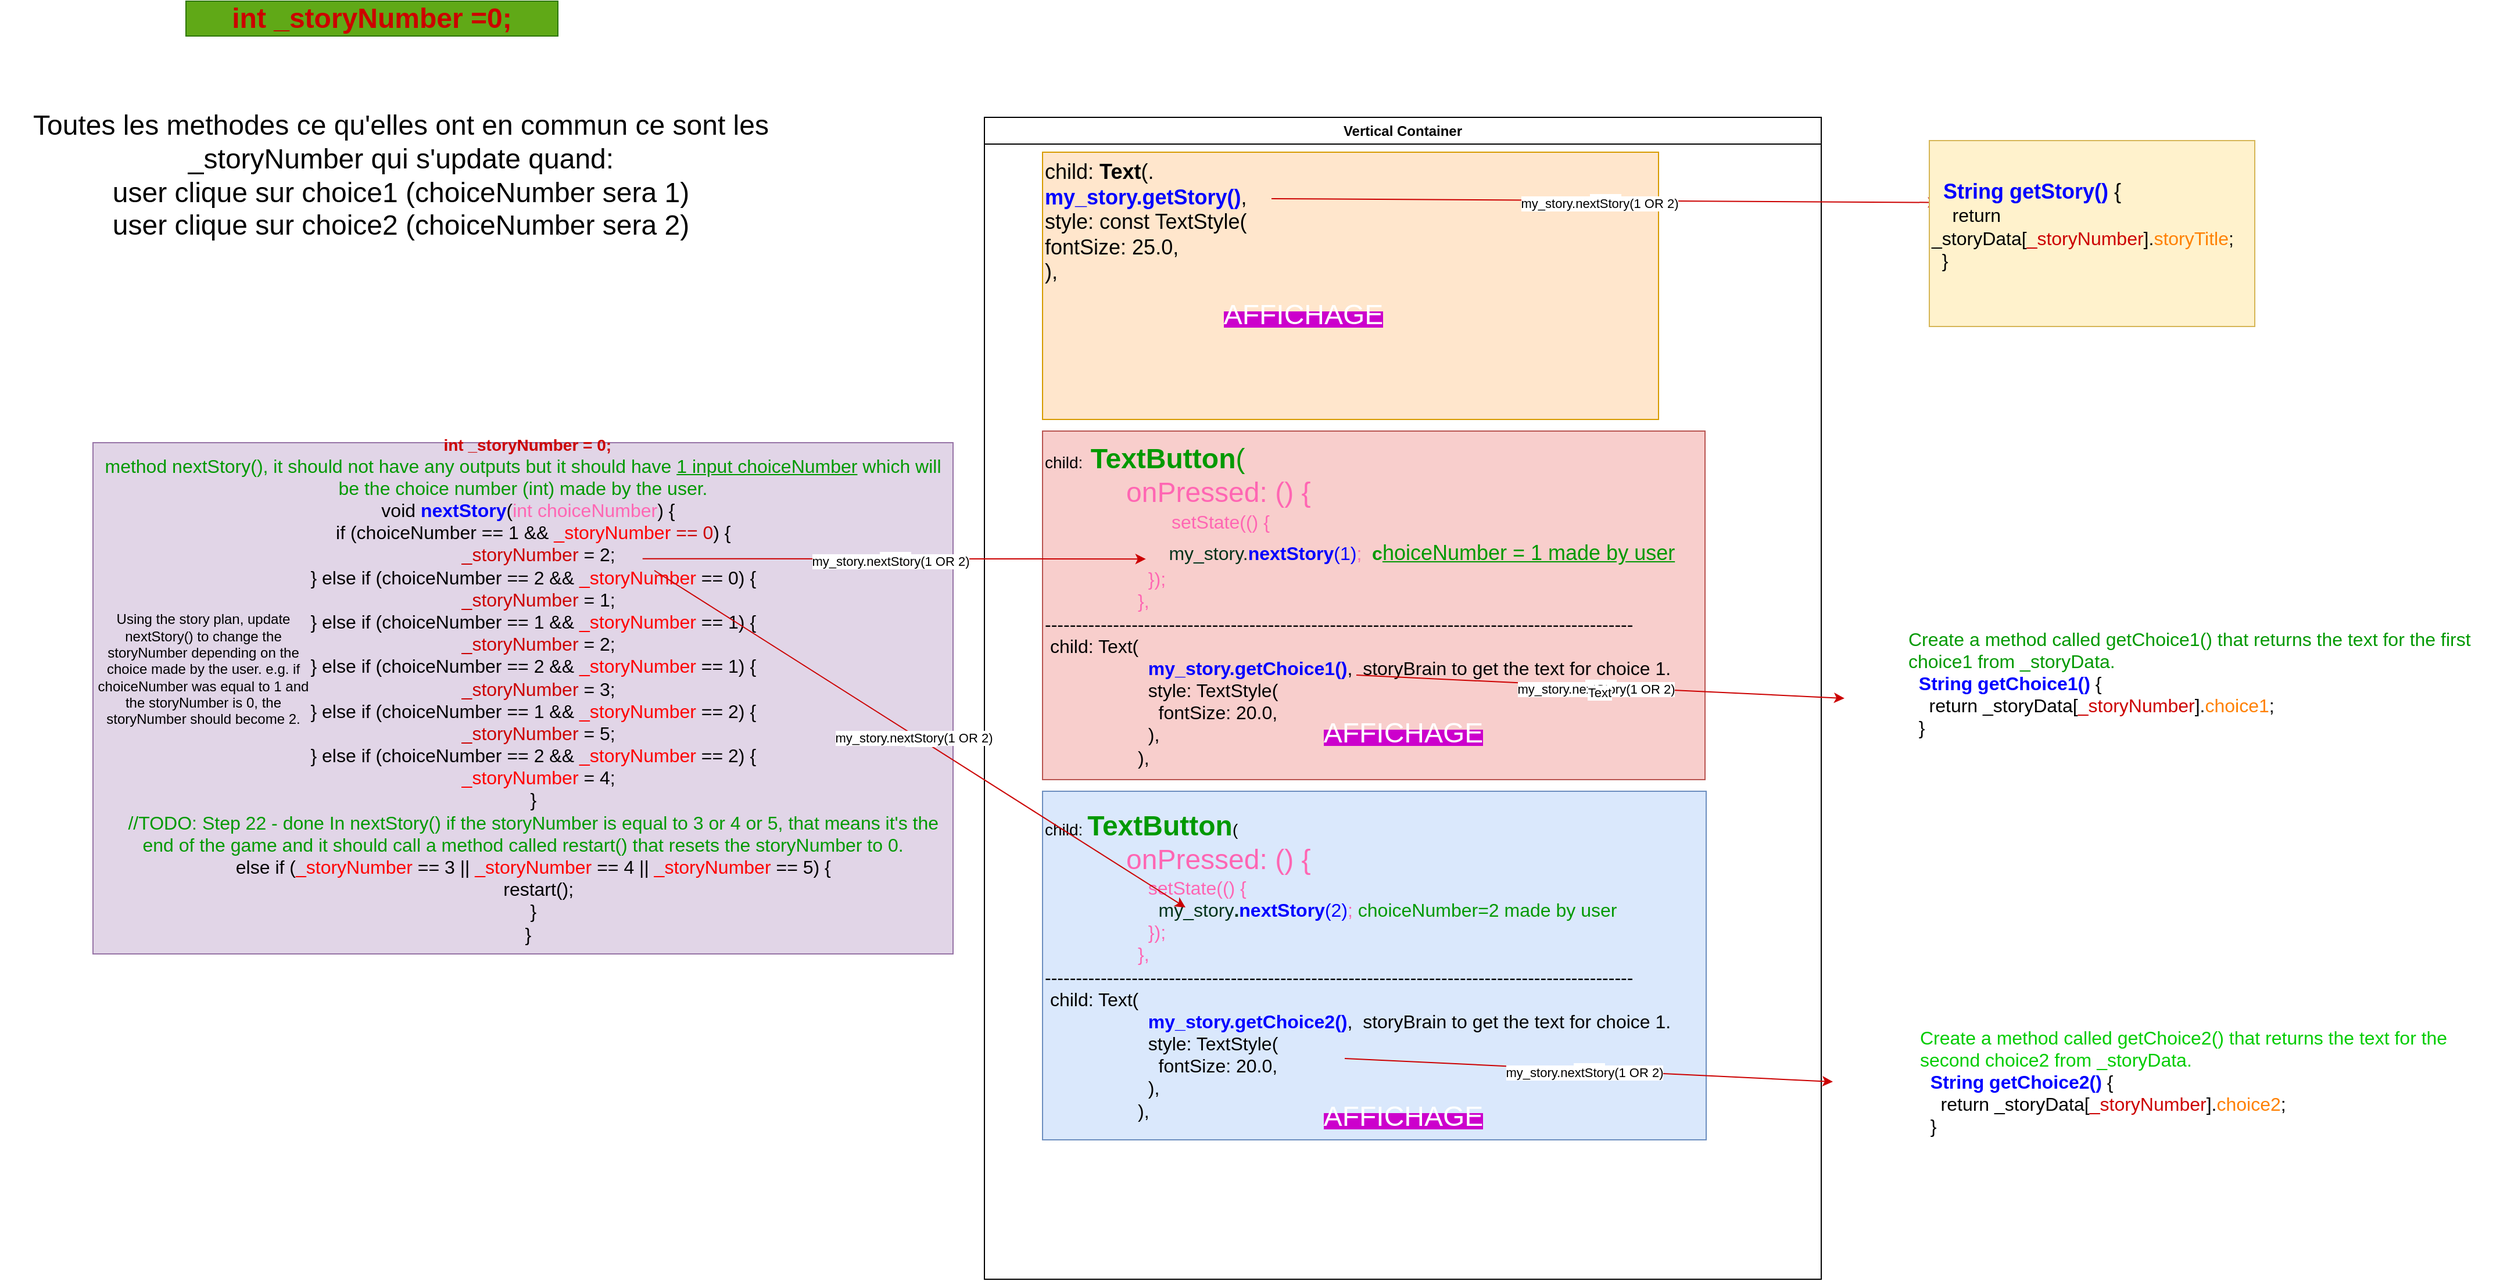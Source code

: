 <mxfile version="22.1.2" type="device">
  <diagram name="Page-1" id="HIUhq1X327jHK2xfVJ5v">
    <mxGraphModel dx="3763" dy="1194" grid="1" gridSize="10" guides="1" tooltips="1" connect="1" arrows="1" fold="1" page="0" pageScale="1" pageWidth="827" pageHeight="1169" math="0" shadow="0">
      <root>
        <mxCell id="0" />
        <mxCell id="1" parent="0" />
        <mxCell id="Wq8Kh5scFoRL-JU25aqo-2" value="Vertical Container" style="swimlane;whiteSpace=wrap;html=1;" vertex="1" parent="1">
          <mxGeometry x="107" y="210" width="720" height="1000" as="geometry" />
        </mxCell>
        <mxCell id="Wq8Kh5scFoRL-JU25aqo-7" value="&lt;font style=&quot;font-size: 18px;&quot;&gt;child: &lt;b&gt;Text&lt;/b&gt;(.&lt;br&gt;&lt;font color=&quot;#0000ff&quot;&gt;&lt;b&gt;                    my_story.getStory()&lt;/b&gt;&lt;/font&gt;,&lt;br&gt;                    style: const TextStyle(&lt;br&gt;                      fontSize: 25.0,&lt;br&gt;                    ),&lt;/font&gt;" style="text;whiteSpace=wrap;html=1;fillColor=#ffe6cc;strokeColor=#d79b00;" vertex="1" parent="Wq8Kh5scFoRL-JU25aqo-2">
          <mxGeometry x="50" y="30" width="530" height="230" as="geometry" />
        </mxCell>
        <mxCell id="Wq8Kh5scFoRL-JU25aqo-15" value="&lt;div&gt;&lt;font style=&quot;&quot;&gt;&lt;span style=&quot;font-size: 14px;&quot;&gt;child: &lt;/span&gt;&lt;b style=&quot;&quot;&gt;&lt;font style=&quot;font-size: 24px;&quot; color=&quot;#009900&quot;&gt;TextButton&lt;/font&gt;&lt;/b&gt;&lt;span style=&quot;font-size: 14px;&quot;&gt;(&lt;/span&gt;&lt;/font&gt;&lt;/div&gt;&lt;div&gt;&lt;font style=&quot;&quot;&gt;&lt;span style=&quot;font-size: 14px;&quot;&gt;&amp;nbsp; &amp;nbsp; &amp;nbsp; &amp;nbsp; &amp;nbsp; &amp;nbsp; &amp;nbsp; &amp;nbsp; &amp;nbsp; &lt;/span&gt;&lt;font style=&quot;font-size: 24px;&quot; color=&quot;#ff66b3&quot;&gt;onPressed: () {&lt;/font&gt;&lt;/font&gt;&lt;/div&gt;&lt;div&gt;&lt;font color=&quot;#ff66b3&quot; size=&quot;3&quot;&gt;&amp;nbsp; &amp;nbsp; &amp;nbsp; &amp;nbsp; &amp;nbsp; &amp;nbsp; &amp;nbsp; &amp;nbsp; &amp;nbsp; &amp;nbsp; setState(() {&lt;/font&gt;&lt;/div&gt;&lt;div&gt;&lt;font color=&quot;#ff66b3&quot; size=&quot;3&quot;&gt;&amp;nbsp; &amp;nbsp; &amp;nbsp; &amp;nbsp; &amp;nbsp; &amp;nbsp; &amp;nbsp; &amp;nbsp; &amp;nbsp; &amp;nbsp; &amp;nbsp; &lt;/font&gt;&lt;font size=&quot;3&quot;&gt;&lt;font style=&quot;&quot; color=&quot;#00331a&quot;&gt;my_story&lt;b&gt;.&lt;/b&gt;&lt;/font&gt;&lt;b style=&quot;color: rgb(0, 0, 255);&quot;&gt;nextStory&lt;/b&gt;&lt;font color=&quot;#0000ff&quot;&gt;(2)&lt;/font&gt;&lt;/font&gt;&lt;font color=&quot;#ff66b3&quot; size=&quot;3&quot;&gt;; &lt;/font&gt;&lt;font color=&quot;#009900&quot; size=&quot;3&quot;&gt;choiceNumber=2 made by user&lt;/font&gt;&lt;/div&gt;&lt;div&gt;&lt;font color=&quot;#ff66b3&quot; size=&quot;3&quot;&gt;&amp;nbsp; &amp;nbsp; &amp;nbsp; &amp;nbsp; &amp;nbsp; &amp;nbsp; &amp;nbsp; &amp;nbsp; &amp;nbsp; &amp;nbsp; });&lt;/font&gt;&lt;/div&gt;&lt;div&gt;&lt;font color=&quot;#ff66b3&quot; size=&quot;3&quot;&gt;&amp;nbsp; &amp;nbsp; &amp;nbsp; &amp;nbsp; &amp;nbsp; &amp;nbsp; &amp;nbsp; &amp;nbsp; &amp;nbsp; },&lt;/font&gt;&lt;/div&gt;&lt;div&gt;&lt;font size=&quot;3&quot;&gt;-----------------------------------------------------------------------------------------------&lt;/font&gt;&lt;/div&gt;&lt;div&gt;&lt;font size=&quot;3&quot;&gt;&lt;div&gt;&amp;nbsp;child: Text(&amp;nbsp; &amp;nbsp; &amp;nbsp; &amp;nbsp; &amp;nbsp; &amp;nbsp;&lt;/div&gt;&lt;div&gt;&amp;nbsp; &amp;nbsp; &amp;nbsp; &amp;nbsp; &amp;nbsp; &amp;nbsp; &amp;nbsp; &amp;nbsp; &amp;nbsp; &amp;nbsp;&lt;b&gt; &lt;font color=&quot;#0000ff&quot;&gt;my_story.getChoice2()&lt;/font&gt;&lt;/b&gt;,&amp;nbsp; storyBrain to get the text for choice 1.&lt;/div&gt;&lt;div&gt;&amp;nbsp; &amp;nbsp; &amp;nbsp; &amp;nbsp; &amp;nbsp; &amp;nbsp; &amp;nbsp; &amp;nbsp; &amp;nbsp; &amp;nbsp; style: TextStyle(&lt;/div&gt;&lt;div&gt;&amp;nbsp; &amp;nbsp; &amp;nbsp; &amp;nbsp; &amp;nbsp; &amp;nbsp; &amp;nbsp; &amp;nbsp; &amp;nbsp; &amp;nbsp; &amp;nbsp; fontSize: 20.0,&lt;/div&gt;&lt;div&gt;&amp;nbsp; &amp;nbsp; &amp;nbsp; &amp;nbsp; &amp;nbsp; &amp;nbsp; &amp;nbsp; &amp;nbsp; &amp;nbsp; &amp;nbsp; ),&lt;/div&gt;&lt;div&gt;&amp;nbsp; &amp;nbsp; &amp;nbsp; &amp;nbsp; &amp;nbsp; &amp;nbsp; &amp;nbsp; &amp;nbsp; &amp;nbsp; ),&lt;/div&gt;&lt;/font&gt;&lt;/div&gt;" style="text;strokeColor=#6c8ebf;align=left;fillColor=#dae8fc;html=1;verticalAlign=middle;whiteSpace=wrap;rounded=0;" vertex="1" parent="Wq8Kh5scFoRL-JU25aqo-2">
          <mxGeometry x="50" y="580" width="571" height="300" as="geometry" />
        </mxCell>
        <mxCell id="Wq8Kh5scFoRL-JU25aqo-11" value="&lt;div&gt;&lt;font style=&quot;font-size: 14px;&quot;&gt;child:&lt;/font&gt;&lt;font color=&quot;#009900&quot; style=&quot;font-size: 24px;&quot;&gt; &lt;b style=&quot;&quot;&gt;TextButton&lt;/b&gt;(&lt;/font&gt;&lt;/div&gt;&lt;div&gt;&lt;font style=&quot;&quot;&gt;&lt;span style=&quot;font-size: 14px;&quot;&gt;&amp;nbsp; &amp;nbsp; &amp;nbsp; &amp;nbsp; &amp;nbsp; &amp;nbsp; &amp;nbsp; &amp;nbsp; &amp;nbsp; &lt;/span&gt;&lt;font style=&quot;font-size: 24px;&quot; color=&quot;#ff66b3&quot;&gt;onPressed: () {&lt;/font&gt;&lt;/font&gt;&lt;/div&gt;&lt;div&gt;&lt;font style=&quot;font-size: 18px;&quot; color=&quot;#ff66b3&quot;&gt;&amp;nbsp; &amp;nbsp; &amp;nbsp; &amp;nbsp; &amp;nbsp; &amp;nbsp; &amp;nbsp; &amp;nbsp; &amp;nbsp; &amp;nbsp;&lt;/font&gt;&lt;font color=&quot;#009900&quot; style=&quot;font-size: 18px;&quot;&gt;&amp;nbsp;&lt;/font&gt;&lt;span style=&quot;color: rgb(255, 102, 179); font-size: medium; background-color: initial;&quot;&gt;&amp;nbsp; setState(() {&lt;/span&gt;&lt;/div&gt;&lt;div&gt;&lt;font style=&quot;font-size: 24px;&quot; color=&quot;#ff66b3&quot;&gt;&amp;nbsp; &amp;nbsp; &amp;nbsp; &amp;nbsp; &amp;nbsp; &amp;nbsp; &amp;nbsp; &amp;nbsp; &lt;/font&gt;&lt;font size=&quot;3&quot;&gt;&lt;font color=&quot;#00331a&quot;&gt;my_story.&lt;/font&gt;&lt;b style=&quot;color: rgb(0, 0, 255);&quot;&gt;nextStory&lt;/b&gt;&lt;font color=&quot;#0000ff&quot;&gt;(1)&lt;/font&gt;&lt;/font&gt;&lt;font color=&quot;#ff66b3&quot; size=&quot;3&quot;&gt;;&amp;nbsp;&amp;nbsp;&lt;/font&gt;&lt;font color=&quot;#009900&quot; size=&quot;3&quot;&gt;&lt;b&gt;c&lt;/b&gt;&lt;/font&gt;&lt;u style=&quot;font-size: 18px; color: rgb(0, 153, 0); background-color: initial; border-color: var(--border-color);&quot;&gt;hoiceNumber = 1 made by user&lt;/u&gt;&lt;/div&gt;&lt;div&gt;&lt;font color=&quot;#ff66b3&quot; size=&quot;3&quot;&gt;&amp;nbsp; &amp;nbsp; &amp;nbsp; &amp;nbsp; &amp;nbsp; &amp;nbsp; &amp;nbsp; &amp;nbsp; &amp;nbsp; &amp;nbsp; });&lt;/font&gt;&lt;/div&gt;&lt;div&gt;&lt;font color=&quot;#ff66b3&quot; size=&quot;3&quot;&gt;&amp;nbsp; &amp;nbsp; &amp;nbsp; &amp;nbsp; &amp;nbsp; &amp;nbsp; &amp;nbsp; &amp;nbsp; &amp;nbsp; },&lt;/font&gt;&lt;/div&gt;&lt;div&gt;&lt;font size=&quot;3&quot;&gt;-----------------------------------------------------------------------------------------------&lt;/font&gt;&lt;/div&gt;&lt;div&gt;&lt;font size=&quot;3&quot;&gt;&lt;div&gt;&amp;nbsp;child: Text(&amp;nbsp; &amp;nbsp; &amp;nbsp; &amp;nbsp; &amp;nbsp; &amp;nbsp;&lt;/div&gt;&lt;div&gt;&amp;nbsp; &amp;nbsp; &amp;nbsp; &amp;nbsp; &amp;nbsp; &amp;nbsp; &amp;nbsp; &amp;nbsp; &amp;nbsp; &amp;nbsp;&lt;b&gt; &lt;font color=&quot;#0000ff&quot;&gt;my_story.getChoice1()&lt;/font&gt;&lt;/b&gt;,&amp;nbsp; storyBrain to get the text for choice 1.&lt;/div&gt;&lt;div&gt;&amp;nbsp; &amp;nbsp; &amp;nbsp; &amp;nbsp; &amp;nbsp; &amp;nbsp; &amp;nbsp; &amp;nbsp; &amp;nbsp; &amp;nbsp; style: TextStyle(&lt;/div&gt;&lt;div&gt;&amp;nbsp; &amp;nbsp; &amp;nbsp; &amp;nbsp; &amp;nbsp; &amp;nbsp; &amp;nbsp; &amp;nbsp; &amp;nbsp; &amp;nbsp; &amp;nbsp; fontSize: 20.0,&lt;/div&gt;&lt;div&gt;&amp;nbsp; &amp;nbsp; &amp;nbsp; &amp;nbsp; &amp;nbsp; &amp;nbsp; &amp;nbsp; &amp;nbsp; &amp;nbsp; &amp;nbsp; ),&lt;/div&gt;&lt;div&gt;&amp;nbsp; &amp;nbsp; &amp;nbsp; &amp;nbsp; &amp;nbsp; &amp;nbsp; &amp;nbsp; &amp;nbsp; &amp;nbsp; ),&lt;/div&gt;&lt;/font&gt;&lt;/div&gt;" style="text;strokeColor=#b85450;align=left;fillColor=#f8cecc;html=1;verticalAlign=middle;whiteSpace=wrap;rounded=0;" vertex="1" parent="Wq8Kh5scFoRL-JU25aqo-2">
          <mxGeometry x="50" y="270" width="570" height="300" as="geometry" />
        </mxCell>
        <mxCell id="Wq8Kh5scFoRL-JU25aqo-39" value="" style="endArrow=classic;html=1;rounded=0;strokeColor=#CC0000;exitX=0.639;exitY=0.227;exitDx=0;exitDy=0;exitPerimeter=0;" edge="1" parent="Wq8Kh5scFoRL-JU25aqo-2">
          <mxGeometry relative="1" as="geometry">
            <mxPoint x="310" y="810" as="sourcePoint" />
            <mxPoint x="730" y="830" as="targetPoint" />
          </mxGeometry>
        </mxCell>
        <mxCell id="Wq8Kh5scFoRL-JU25aqo-40" value="Label" style="edgeLabel;resizable=0;html=1;align=center;verticalAlign=middle;" connectable="0" vertex="1" parent="Wq8Kh5scFoRL-JU25aqo-39">
          <mxGeometry relative="1" as="geometry" />
        </mxCell>
        <mxCell id="Wq8Kh5scFoRL-JU25aqo-41" value="my_story.nextStory(1 OR 2)" style="edgeLabel;html=1;align=center;verticalAlign=middle;resizable=0;points=[];" vertex="1" connectable="0" parent="Wq8Kh5scFoRL-JU25aqo-39">
          <mxGeometry x="-0.019" y="-2" relative="1" as="geometry">
            <mxPoint as="offset" />
          </mxGeometry>
        </mxCell>
        <mxCell id="Wq8Kh5scFoRL-JU25aqo-43" value="" style="endArrow=classic;html=1;rounded=0;strokeColor=#CC0000;exitX=0.639;exitY=0.227;exitDx=0;exitDy=0;exitPerimeter=0;" edge="1" parent="Wq8Kh5scFoRL-JU25aqo-2">
          <mxGeometry relative="1" as="geometry">
            <mxPoint x="320" y="480" as="sourcePoint" />
            <mxPoint x="740" y="500" as="targetPoint" />
          </mxGeometry>
        </mxCell>
        <mxCell id="Wq8Kh5scFoRL-JU25aqo-44" value="Label" style="edgeLabel;resizable=0;html=1;align=center;verticalAlign=middle;" connectable="0" vertex="1" parent="Wq8Kh5scFoRL-JU25aqo-43">
          <mxGeometry relative="1" as="geometry" />
        </mxCell>
        <mxCell id="Wq8Kh5scFoRL-JU25aqo-45" value="my_story.nextStory(1 OR 2)" style="edgeLabel;html=1;align=center;verticalAlign=middle;resizable=0;points=[];" vertex="1" connectable="0" parent="Wq8Kh5scFoRL-JU25aqo-43">
          <mxGeometry x="-0.019" y="-2" relative="1" as="geometry">
            <mxPoint as="offset" />
          </mxGeometry>
        </mxCell>
        <mxCell id="Wq8Kh5scFoRL-JU25aqo-55" value="Text" style="edgeLabel;html=1;align=center;verticalAlign=middle;resizable=0;points=[];" vertex="1" connectable="0" parent="Wq8Kh5scFoRL-JU25aqo-43">
          <mxGeometry x="-0.007" y="-5" relative="1" as="geometry">
            <mxPoint as="offset" />
          </mxGeometry>
        </mxCell>
        <mxCell id="Wq8Kh5scFoRL-JU25aqo-47" value="" style="endArrow=classic;html=1;rounded=0;strokeColor=#CC0000;exitX=0.639;exitY=0.227;exitDx=0;exitDy=0;exitPerimeter=0;entryX=0.028;entryY=0.333;entryDx=0;entryDy=0;entryPerimeter=0;" edge="1" parent="Wq8Kh5scFoRL-JU25aqo-2" target="Wq8Kh5scFoRL-JU25aqo-46">
          <mxGeometry relative="1" as="geometry">
            <mxPoint x="247" y="70" as="sourcePoint" />
            <mxPoint x="667" y="90" as="targetPoint" />
          </mxGeometry>
        </mxCell>
        <mxCell id="Wq8Kh5scFoRL-JU25aqo-48" value="Label" style="edgeLabel;resizable=0;html=1;align=center;verticalAlign=middle;" connectable="0" vertex="1" parent="Wq8Kh5scFoRL-JU25aqo-47">
          <mxGeometry relative="1" as="geometry" />
        </mxCell>
        <mxCell id="Wq8Kh5scFoRL-JU25aqo-49" value="my_story.nextStory(1 OR 2)" style="edgeLabel;html=1;align=center;verticalAlign=middle;resizable=0;points=[];" vertex="1" connectable="0" parent="Wq8Kh5scFoRL-JU25aqo-47">
          <mxGeometry x="-0.019" y="-2" relative="1" as="geometry">
            <mxPoint as="offset" />
          </mxGeometry>
        </mxCell>
        <mxCell id="Wq8Kh5scFoRL-JU25aqo-52" value="&lt;span style=&quot;background-color: rgb(204, 0, 204);&quot;&gt;&lt;font style=&quot;font-size: 24px;&quot; color=&quot;#ffffff&quot;&gt;AFFICHAGE&lt;/font&gt;&lt;/span&gt;" style="text;strokeColor=none;align=center;fillColor=none;html=1;verticalAlign=middle;whiteSpace=wrap;rounded=0;" vertex="1" parent="Wq8Kh5scFoRL-JU25aqo-2">
          <mxGeometry x="189" y="140" width="171" height="60" as="geometry" />
        </mxCell>
        <mxCell id="Wq8Kh5scFoRL-JU25aqo-53" value="&lt;span style=&quot;background-color: rgb(204, 0, 204);&quot;&gt;&lt;font style=&quot;font-size: 24px;&quot; color=&quot;#ffffff&quot;&gt;AFFICHAGE&lt;/font&gt;&lt;/span&gt;" style="text;strokeColor=none;align=center;fillColor=none;html=1;verticalAlign=middle;whiteSpace=wrap;rounded=0;" vertex="1" parent="Wq8Kh5scFoRL-JU25aqo-2">
          <mxGeometry x="274.5" y="500" width="171" height="60" as="geometry" />
        </mxCell>
        <mxCell id="Wq8Kh5scFoRL-JU25aqo-54" value="&lt;span style=&quot;background-color: rgb(204, 0, 204);&quot;&gt;&lt;font style=&quot;font-size: 24px;&quot; color=&quot;#ffffff&quot;&gt;AFFICHAGE&lt;/font&gt;&lt;/span&gt;" style="text;strokeColor=none;align=center;fillColor=none;html=1;verticalAlign=middle;whiteSpace=wrap;rounded=0;" vertex="1" parent="Wq8Kh5scFoRL-JU25aqo-2">
          <mxGeometry x="274.5" y="830" width="171" height="60" as="geometry" />
        </mxCell>
        <mxCell id="Wq8Kh5scFoRL-JU25aqo-16" value="&lt;div&gt;&lt;b&gt;&lt;font style=&quot;font-size: 14px;&quot; color=&quot;#cc0000&quot;&gt;&amp;nbsp; int _storyNumber = 0;&lt;/font&gt;&lt;/b&gt;&lt;/div&gt;&lt;div&gt;&lt;font size=&quot;3&quot; color=&quot;#009900&quot;&gt;method nextStory(), it should not have any outputs but it should have &lt;u&gt;1 input choiceNumber&lt;/u&gt; which will be the choice number (int) made by the user.&lt;/font&gt;&lt;/div&gt;&lt;div&gt;&lt;font size=&quot;3&quot;&gt;&amp;nbsp; void &lt;b&gt;&lt;font style=&quot;&quot; color=&quot;#0000ff&quot;&gt;nextStory&lt;/font&gt;&lt;/b&gt;(&lt;font color=&quot;#ff66b3&quot;&gt;int choiceNumber&lt;/font&gt;) {&lt;/font&gt;&lt;/div&gt;&lt;div&gt;&lt;font size=&quot;3&quot;&gt;&amp;nbsp; &amp;nbsp; if (choiceNumber == 1 &amp;amp;&amp;amp; &lt;font color=&quot;#ff0000&quot;&gt;_storyNumber &lt;/font&gt;&lt;font color=&quot;#cc0000&quot;&gt;== 0&lt;/font&gt;) {&lt;/font&gt;&lt;/div&gt;&lt;div&gt;&lt;font size=&quot;3&quot;&gt;&amp;nbsp; &amp;nbsp; &amp;nbsp; &lt;font color=&quot;#cc0000&quot;&gt;_storyNumber &lt;/font&gt;= 2;&lt;/font&gt;&lt;/div&gt;&lt;div&gt;&lt;font size=&quot;3&quot;&gt;&amp;nbsp; &amp;nbsp; } else if (choiceNumber == 2 &amp;amp;&amp;amp; &lt;font color=&quot;#ff0000&quot;&gt;_storyNumber &lt;/font&gt;== 0) {&lt;/font&gt;&lt;/div&gt;&lt;div&gt;&lt;font size=&quot;3&quot;&gt;&amp;nbsp; &amp;nbsp; &amp;nbsp; &lt;font color=&quot;#cc0000&quot;&gt;_storyNumber &lt;/font&gt;= 1;&lt;/font&gt;&lt;/div&gt;&lt;div&gt;&lt;font size=&quot;3&quot;&gt;&amp;nbsp; &amp;nbsp; } else if (choiceNumber == 1 &amp;amp;&amp;amp; &lt;font color=&quot;#ff0000&quot;&gt;_storyNumber &lt;/font&gt;== 1) {&lt;/font&gt;&lt;/div&gt;&lt;div&gt;&lt;font size=&quot;3&quot;&gt;&amp;nbsp; &amp;nbsp; &amp;nbsp; &lt;font color=&quot;#cc0000&quot;&gt;_storyNumber &lt;/font&gt;= 2;&lt;/font&gt;&lt;/div&gt;&lt;div&gt;&lt;font size=&quot;3&quot;&gt;&amp;nbsp; &amp;nbsp; } else if (choiceNumber == 2 &amp;amp;&amp;amp; &lt;font color=&quot;#ff0000&quot;&gt;_storyNumber &lt;/font&gt;== 1) {&lt;/font&gt;&lt;/div&gt;&lt;div&gt;&lt;font size=&quot;3&quot;&gt;&amp;nbsp; &amp;nbsp; &amp;nbsp; &lt;font color=&quot;#cc0000&quot;&gt;_storyNumber &lt;/font&gt;= 3;&lt;/font&gt;&lt;/div&gt;&lt;div&gt;&lt;font size=&quot;3&quot;&gt;&amp;nbsp; &amp;nbsp; } else if (choiceNumber == 1 &amp;amp;&amp;amp; &lt;font color=&quot;#ff0000&quot;&gt;_storyNumber &lt;/font&gt;== 2) {&lt;/font&gt;&lt;/div&gt;&lt;div&gt;&lt;font size=&quot;3&quot;&gt;&amp;nbsp; &amp;nbsp; &amp;nbsp; &lt;font color=&quot;#cc0000&quot;&gt;_storyNumber &lt;/font&gt;= 5;&lt;/font&gt;&lt;/div&gt;&lt;div&gt;&lt;font size=&quot;3&quot;&gt;&amp;nbsp; &amp;nbsp; } else if (choiceNumber == 2 &amp;amp;&amp;amp; &lt;font color=&quot;#ff0000&quot;&gt;_storyNumber &lt;/font&gt;== 2) {&lt;/font&gt;&lt;/div&gt;&lt;div&gt;&lt;font size=&quot;3&quot;&gt;&amp;nbsp; &amp;nbsp; &amp;nbsp; &lt;font color=&quot;#ff0000&quot;&gt;_storyNumber &lt;/font&gt;= 4;&lt;/font&gt;&lt;/div&gt;&lt;div&gt;&lt;font size=&quot;3&quot;&gt;&amp;nbsp; &amp;nbsp; }&lt;/font&gt;&lt;/div&gt;&lt;div&gt;&lt;font size=&quot;3&quot;&gt;&amp;nbsp; &lt;font color=&quot;#009900&quot;&gt;&amp;nbsp; //TODO: Step 22 - done In nextStory() if the storyNumber is equal to 3 or 4 or 5, that means it&#39;s the end of the game and it should call a method called restart() that resets the storyNumber to 0.&lt;/font&gt;&lt;/font&gt;&lt;/div&gt;&lt;div&gt;&lt;font size=&quot;3&quot;&gt;&amp;nbsp; &amp;nbsp; else if (&lt;font color=&quot;#ff0000&quot;&gt;_storyNumber &lt;/font&gt;== 3 || &lt;font color=&quot;#ff0000&quot;&gt;_storyNumber &lt;/font&gt;== 4 || &lt;font color=&quot;#ff0000&quot;&gt;_storyNumber &lt;/font&gt;== 5) {&lt;/font&gt;&lt;/div&gt;&lt;div&gt;&lt;font size=&quot;3&quot;&gt;&amp;nbsp; &amp;nbsp; &amp;nbsp; restart();&lt;/font&gt;&lt;/div&gt;&lt;div&gt;&lt;font size=&quot;3&quot;&gt;&amp;nbsp; &amp;nbsp; }&lt;/font&gt;&lt;/div&gt;&lt;div&gt;&lt;font size=&quot;3&quot;&gt;&amp;nbsp; }&lt;/font&gt;&lt;/div&gt;&lt;div&gt;&lt;br&gt;&lt;/div&gt;" style="text;strokeColor=#9673a6;align=center;fillColor=#e1d5e7;html=1;verticalAlign=middle;whiteSpace=wrap;rounded=0;" vertex="1" parent="1">
          <mxGeometry x="-660" y="490" width="740" height="440" as="geometry" />
        </mxCell>
        <mxCell id="Wq8Kh5scFoRL-JU25aqo-17" value="Using the story plan, update nextStory() to change the storyNumber depending on the choice made by the user. e.g. if choiceNumber was equal to 1 and the storyNumber is 0, the storyNumber should become 2." style="text;strokeColor=none;align=center;fillColor=none;html=1;verticalAlign=middle;whiteSpace=wrap;rounded=0;" vertex="1" parent="1">
          <mxGeometry x="-660" y="640" width="190" height="90" as="geometry" />
        </mxCell>
        <mxCell id="Wq8Kh5scFoRL-JU25aqo-28" value="&lt;div&gt;&lt;span style=&quot;color: rgb(0, 204, 0); font-size: medium; background-color: initial;&quot;&gt;Create a method called getChoice2() that returns the text for the second choice2 from _storyData.&lt;/span&gt;&lt;br&gt;&lt;/div&gt;&lt;div&gt;&lt;font size=&quot;3&quot;&gt;&amp;nbsp; &lt;font color=&quot;#0000ff&quot;&gt;&lt;b&gt;String getChoice2()&lt;/b&gt;&lt;/font&gt; {&lt;/font&gt;&lt;/div&gt;&lt;div&gt;&lt;font size=&quot;3&quot;&gt;&amp;nbsp; &amp;nbsp; return _storyData[&lt;font color=&quot;#cc0000&quot;&gt;_storyNumber&lt;/font&gt;].&lt;font color=&quot;#ff8000&quot;&gt;choice2&lt;/font&gt;;&lt;/font&gt;&lt;/div&gt;&lt;div&gt;&lt;font size=&quot;3&quot;&gt;&amp;nbsp; }&lt;/font&gt;&lt;/div&gt;" style="text;strokeColor=none;align=left;fillColor=none;html=1;verticalAlign=middle;whiteSpace=wrap;rounded=0;" vertex="1" parent="1">
          <mxGeometry x="910" y="980" width="500" height="120" as="geometry" />
        </mxCell>
        <mxCell id="Wq8Kh5scFoRL-JU25aqo-29" value="&lt;div&gt;&lt;br&gt;&lt;/div&gt;&lt;div&gt;&lt;font color=&quot;#009900&quot; size=&quot;3&quot;&gt;Create a method called getChoice1() that returns the text for the first choice1 from _storyData.&lt;/font&gt;&lt;/div&gt;&lt;div&gt;&lt;font size=&quot;3&quot;&gt;&amp;nbsp; &lt;b&gt;&lt;font color=&quot;#0000ff&quot;&gt;String getChoice1()&lt;/font&gt; &lt;/b&gt;{&lt;/font&gt;&lt;/div&gt;&lt;div&gt;&lt;font size=&quot;3&quot;&gt;&amp;nbsp; &amp;nbsp; return _storyData[&lt;font color=&quot;#cc0000&quot;&gt;_storyNumber&lt;/font&gt;].&lt;font color=&quot;#ff8000&quot;&gt;choice1&lt;/font&gt;;&lt;/font&gt;&lt;/div&gt;&lt;div&gt;&lt;font size=&quot;3&quot;&gt;&amp;nbsp; }&lt;/font&gt;&lt;/div&gt;" style="text;strokeColor=none;align=left;fillColor=none;html=1;verticalAlign=middle;whiteSpace=wrap;rounded=0;" vertex="1" parent="1">
          <mxGeometry x="900" y="640" width="500" height="100" as="geometry" />
        </mxCell>
        <mxCell id="Wq8Kh5scFoRL-JU25aqo-46" value="&lt;div&gt;&lt;font style=&quot;font-size: 18px;&quot;&gt;&amp;nbsp; &lt;font color=&quot;#0000ff&quot;&gt;&lt;b&gt;String getStory()&lt;/b&gt;&lt;/font&gt; {&lt;/font&gt;&lt;/div&gt;&lt;div&gt;&lt;font size=&quot;3&quot;&gt;&amp;nbsp; &amp;nbsp; return _storyData[&lt;font color=&quot;#cc0000&quot;&gt;_storyNumber&lt;/font&gt;].&lt;font color=&quot;#ff8000&quot;&gt;storyTitle&lt;/font&gt;;&lt;/font&gt;&lt;/div&gt;&lt;div&gt;&lt;font size=&quot;3&quot;&gt;&amp;nbsp; }&lt;/font&gt;&lt;/div&gt;&lt;div&gt;&lt;br&gt;&lt;/div&gt;" style="text;strokeColor=#d6b656;align=left;fillColor=#fff2cc;html=1;verticalAlign=middle;whiteSpace=wrap;rounded=0;" vertex="1" parent="1">
          <mxGeometry x="920" y="230" width="280" height="160" as="geometry" />
        </mxCell>
        <mxCell id="Wq8Kh5scFoRL-JU25aqo-50" value="&lt;b&gt;&lt;font style=&quot;font-size: 24px;&quot; color=&quot;#cc0000&quot;&gt;int _storyNumber =0;&lt;/font&gt;&lt;/b&gt;" style="text;strokeColor=#2D7600;align=center;fillColor=#60a917;html=1;verticalAlign=middle;whiteSpace=wrap;rounded=0;fontColor=#ffffff;" vertex="1" parent="1">
          <mxGeometry x="-580" y="110" width="320" height="30" as="geometry" />
        </mxCell>
        <mxCell id="Wq8Kh5scFoRL-JU25aqo-51" value="&lt;font style=&quot;font-size: 24px;&quot;&gt;Toutes les methodes ce qu&#39;elles ont en commun ce sont les _storyNumber qui s&#39;update quand:&lt;br&gt;user clique sur choice1 (choiceNumber sera 1)&lt;br&gt;user clique sur choice2 (choiceNumber sera 2)&lt;/font&gt;" style="text;strokeColor=none;align=center;fillColor=none;html=1;verticalAlign=middle;whiteSpace=wrap;rounded=0;" vertex="1" parent="1">
          <mxGeometry x="-740" y="160" width="690" height="200" as="geometry" />
        </mxCell>
        <mxCell id="Wq8Kh5scFoRL-JU25aqo-19" value="" style="endArrow=classic;html=1;rounded=0;entryX=0.156;entryY=0.367;entryDx=0;entryDy=0;entryPerimeter=0;strokeColor=#CC0000;exitX=0.639;exitY=0.227;exitDx=0;exitDy=0;exitPerimeter=0;" edge="1" parent="1" source="Wq8Kh5scFoRL-JU25aqo-16" target="Wq8Kh5scFoRL-JU25aqo-11">
          <mxGeometry relative="1" as="geometry">
            <mxPoint x="-290" y="520" as="sourcePoint" />
            <mxPoint x="-190" y="520" as="targetPoint" />
          </mxGeometry>
        </mxCell>
        <mxCell id="Wq8Kh5scFoRL-JU25aqo-20" value="Label" style="edgeLabel;resizable=0;html=1;align=center;verticalAlign=middle;" connectable="0" vertex="1" parent="Wq8Kh5scFoRL-JU25aqo-19">
          <mxGeometry relative="1" as="geometry" />
        </mxCell>
        <mxCell id="Wq8Kh5scFoRL-JU25aqo-21" value="my_story.nextStory(1 OR 2)" style="edgeLabel;html=1;align=center;verticalAlign=middle;resizable=0;points=[];" vertex="1" connectable="0" parent="Wq8Kh5scFoRL-JU25aqo-19">
          <mxGeometry x="-0.019" y="-2" relative="1" as="geometry">
            <mxPoint as="offset" />
          </mxGeometry>
        </mxCell>
        <mxCell id="Wq8Kh5scFoRL-JU25aqo-56" value="" style="endArrow=classic;html=1;rounded=0;strokeColor=#CC0000;exitX=0.639;exitY=0.227;exitDx=0;exitDy=0;exitPerimeter=0;" edge="1" parent="1">
          <mxGeometry relative="1" as="geometry">
            <mxPoint x="-177" y="600" as="sourcePoint" />
            <mxPoint x="280" y="890" as="targetPoint" />
          </mxGeometry>
        </mxCell>
        <mxCell id="Wq8Kh5scFoRL-JU25aqo-57" value="Label" style="edgeLabel;resizable=0;html=1;align=center;verticalAlign=middle;" connectable="0" vertex="1" parent="Wq8Kh5scFoRL-JU25aqo-56">
          <mxGeometry relative="1" as="geometry" />
        </mxCell>
        <mxCell id="Wq8Kh5scFoRL-JU25aqo-58" value="my_story.nextStory(1 OR 2)" style="edgeLabel;html=1;align=center;verticalAlign=middle;resizable=0;points=[];" vertex="1" connectable="0" parent="Wq8Kh5scFoRL-JU25aqo-56">
          <mxGeometry x="-0.019" y="-2" relative="1" as="geometry">
            <mxPoint as="offset" />
          </mxGeometry>
        </mxCell>
      </root>
    </mxGraphModel>
  </diagram>
</mxfile>
